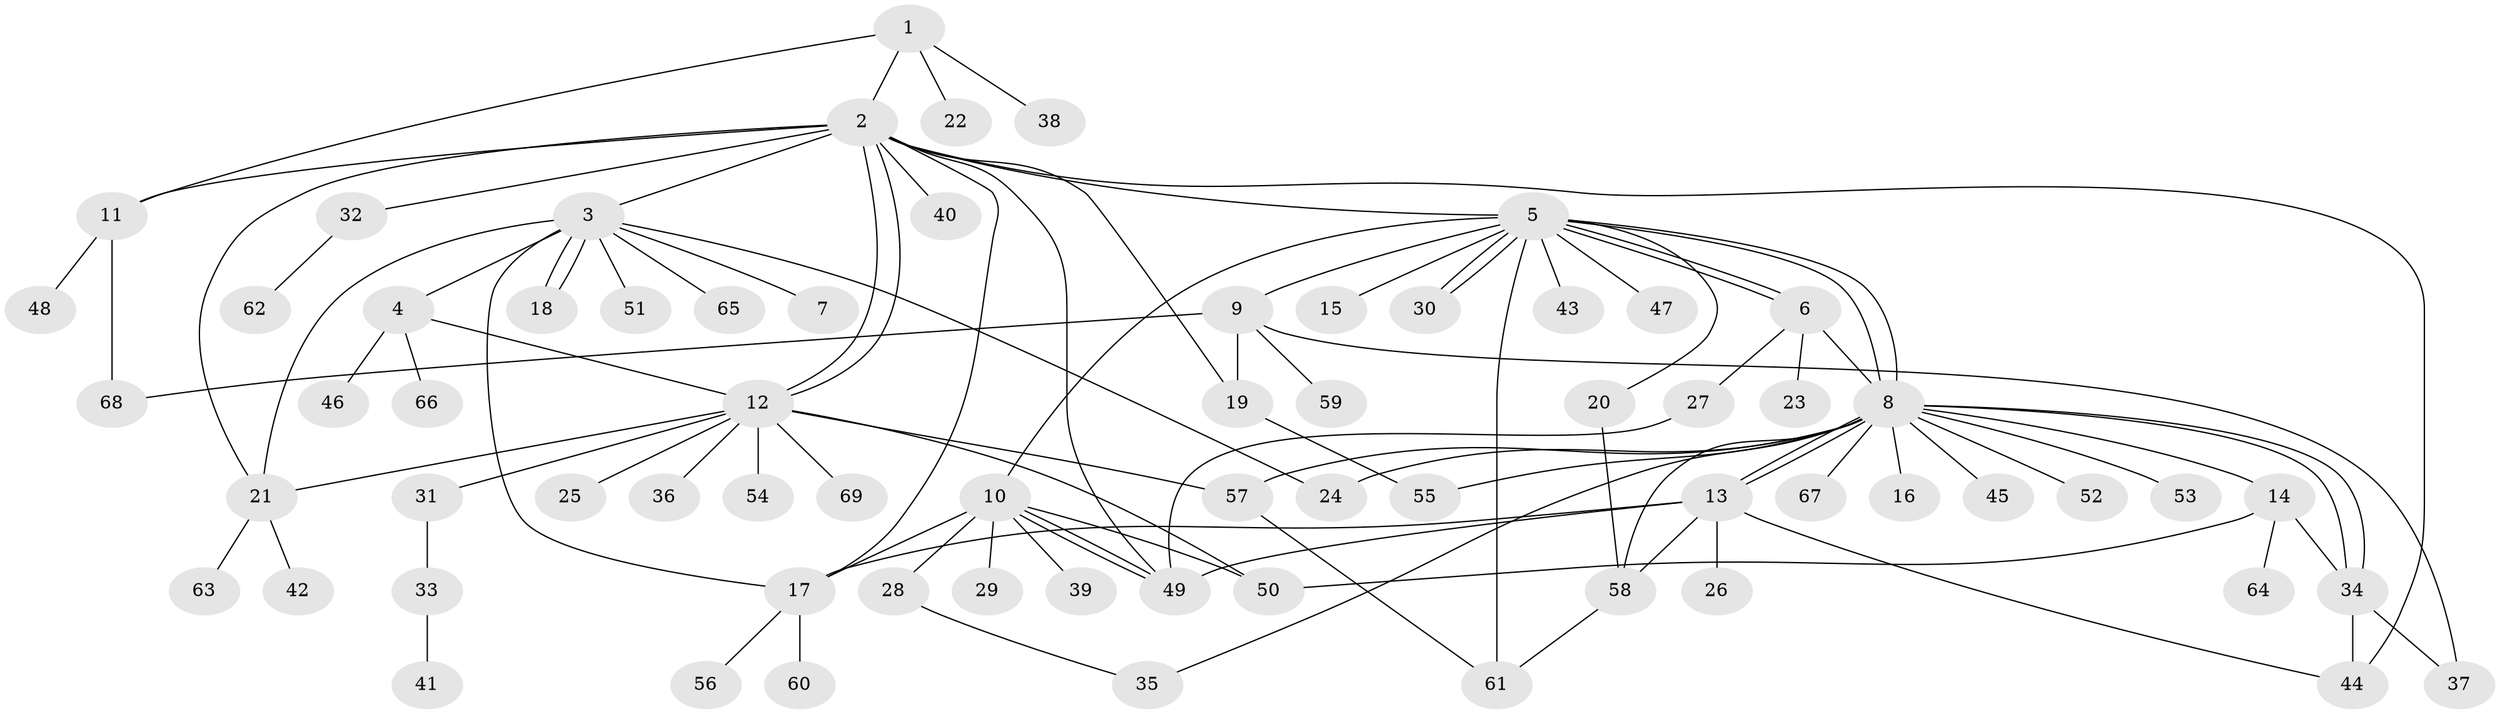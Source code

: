 // Generated by graph-tools (version 1.1) at 2025/49/03/09/25 03:49:53]
// undirected, 69 vertices, 103 edges
graph export_dot {
graph [start="1"]
  node [color=gray90,style=filled];
  1;
  2;
  3;
  4;
  5;
  6;
  7;
  8;
  9;
  10;
  11;
  12;
  13;
  14;
  15;
  16;
  17;
  18;
  19;
  20;
  21;
  22;
  23;
  24;
  25;
  26;
  27;
  28;
  29;
  30;
  31;
  32;
  33;
  34;
  35;
  36;
  37;
  38;
  39;
  40;
  41;
  42;
  43;
  44;
  45;
  46;
  47;
  48;
  49;
  50;
  51;
  52;
  53;
  54;
  55;
  56;
  57;
  58;
  59;
  60;
  61;
  62;
  63;
  64;
  65;
  66;
  67;
  68;
  69;
  1 -- 2;
  1 -- 11;
  1 -- 22;
  1 -- 38;
  2 -- 3;
  2 -- 5;
  2 -- 11;
  2 -- 12;
  2 -- 12;
  2 -- 17;
  2 -- 19;
  2 -- 21;
  2 -- 32;
  2 -- 40;
  2 -- 44;
  2 -- 49;
  3 -- 4;
  3 -- 7;
  3 -- 17;
  3 -- 18;
  3 -- 18;
  3 -- 21;
  3 -- 24;
  3 -- 51;
  3 -- 65;
  4 -- 12;
  4 -- 46;
  4 -- 66;
  5 -- 6;
  5 -- 6;
  5 -- 8;
  5 -- 8;
  5 -- 9;
  5 -- 10;
  5 -- 15;
  5 -- 20;
  5 -- 30;
  5 -- 30;
  5 -- 43;
  5 -- 47;
  5 -- 61;
  6 -- 8;
  6 -- 23;
  6 -- 27;
  8 -- 13;
  8 -- 13;
  8 -- 14;
  8 -- 16;
  8 -- 24;
  8 -- 34;
  8 -- 34;
  8 -- 35;
  8 -- 45;
  8 -- 52;
  8 -- 53;
  8 -- 55;
  8 -- 57;
  8 -- 58;
  8 -- 67;
  9 -- 19;
  9 -- 37;
  9 -- 59;
  9 -- 68;
  10 -- 17;
  10 -- 28;
  10 -- 29;
  10 -- 39;
  10 -- 49;
  10 -- 49;
  10 -- 50;
  11 -- 48;
  11 -- 68;
  12 -- 21;
  12 -- 25;
  12 -- 31;
  12 -- 36;
  12 -- 50;
  12 -- 54;
  12 -- 57;
  12 -- 69;
  13 -- 17;
  13 -- 26;
  13 -- 44;
  13 -- 49;
  13 -- 58;
  14 -- 34;
  14 -- 50;
  14 -- 64;
  17 -- 56;
  17 -- 60;
  19 -- 55;
  20 -- 58;
  21 -- 42;
  21 -- 63;
  27 -- 49;
  28 -- 35;
  31 -- 33;
  32 -- 62;
  33 -- 41;
  34 -- 37;
  34 -- 44;
  57 -- 61;
  58 -- 61;
}
